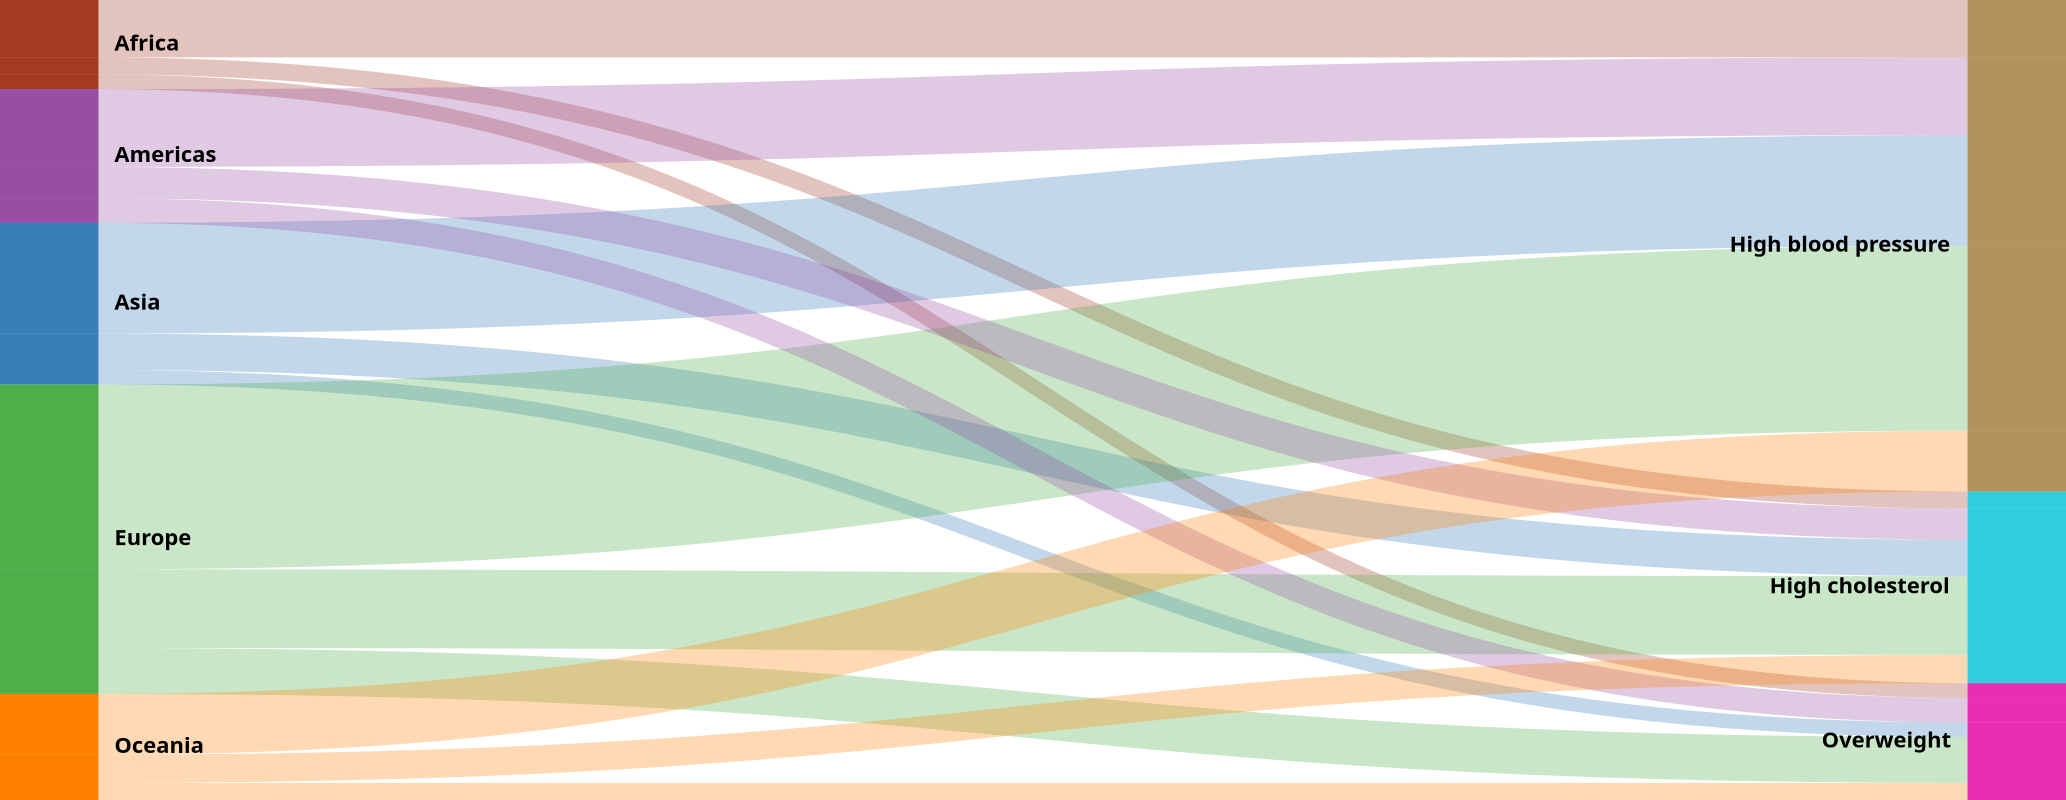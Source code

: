 {
  "$schema": "https://vega.github.io/schema/vega/v5.2.json",
  "height": 400,
  "width": 1033,
  "data": [
    {
      "name": "rawData",
      "values": [
        {"key": {"stk1": "Africa", "stk2": "Overweight"}, "doc_count": 18.46515189},
        {"key": {"stk1": "Africa", "stk2": "High cholesterol"}, "doc_count": 21.33667496},
        {"key": {"stk1": "Africa", "stk2": "High blood pressure"}, "doc_count": 71.80356991},
        
        {"key": {"stk1": "Asia", "stk2": "Overweight"}, "doc_count": 18.1767739},
        {"key": {"stk1": "Asia", "stk2": "High cholesterol"}, "doc_count": 45.59135015},
        {"key": {"stk1": "Asia", "stk2": "High blood pressure"}, "doc_count": 138.5420835},
    
        {"key": {"stk1": "Europe", "stk2": "Overweight"}, "doc_count": 57.43045208},  
        {"key": {"stk1": "Europe", "stk2": "High cholesterol"}, "doc_count": 98.44513899},  
        {"key": {"stk1": "Europe", "stk2": "High blood pressure"}, "doc_count": 231.3738989},
    
        {"key": {"stk1": "Americas", "stk2": "Overweight"}, "doc_count": 30.86000948},
        {"key": {"stk1": "Americas", "stk2": "High cholesterol"}, "doc_count": 39.147412},
        {"key": {"stk1": "Americas", "stk2": "High blood pressure"}, "doc_count": 97.32259534},
    
        {"key": {"stk1": "Oceania", "stk2": "Overweight"}, "doc_count": 21.37079302},
        {"key": {"stk1": "Oceania", "stk2": "High cholesterol"}, "doc_count": 35.41810627},
        {"key": {"stk1": "Oceania", "stk2": "High blood pressure"}, "doc_count": 76.08776847}
      ],
      "transform": [
        {"type": "formula", "expr": "datum.key.stk1", "as": "stk1"},
        {"type": "formula", "expr": "datum.key.stk2", "as": "stk2"},
        {"type": "formula", "expr": "datum.doc_count", "as": "size"}
      ]
    },
    {
      "name": "nodes",
      "source": "rawData",
      "transform": [
        {
          "type": "filter",
          "expr": "!groupSelector || groupSelector.stk1 == datum.stk1 || groupSelector.stk2 == datum.stk2"
        },
        {"type": "formula", "expr": "datum.stk1+datum.stk2", "as": "key"},
        {"type": "fold", "fields": ["stk1", "stk2"], "as": ["stack", "grpId"]},
        {
          "type": "formula",
          "expr": "datum.stack == 'stk1' ? datum.stk1+' '+datum.stk2 : datum.stk2+' '+datum.stk1",
          "as": "sortField"
        },
        {
          "type": "stack",
          "groupby": ["stack"],
          "sort": {"field": "sortField", "order": "descending"},
          "field": "size"
        },
        {"type": "formula", "expr": "(datum.y0+datum.y1)/2", "as": "yc"}
      ]
    },
    {
      "name": "groups",
      "source": "nodes",
      "transform": [
        {
          "type": "aggregate",
          "groupby": ["stack", "grpId"],
          "fields": ["size"],
          "ops": ["sum"],
          "as": ["total"]
        },
        {
          "type": "stack",
          "groupby": ["stack"],
          "sort": {"field": "grpId", "order": "descending"},
          "field": "total"
        },
        {"type": "formula", "expr": "scale('y', datum.y0)", "as": "scaledY0"},
        {"type": "formula", "expr": "scale('y', datum.y1)", "as": "scaledY1"},
        {
          "type": "formula",
          "expr": "datum.stack == 'stk1'",
          "as": "rightLabel"
        },
        {
          "type": "formula",
          "expr": "datum.total/domain('y')[1]",
          "as": "percentage"
        }
      ]
    },
    {
      "name": "destinationNodes",
      "source": "nodes",
      "transform": [{"type": "filter", "expr": "datum.stack == 'stk2'"}]
    },
    {
      "name": "edges",
      "source": "nodes",
      "transform": [
        {"type": "filter", "expr": "datum.stack == 'stk1'"},
        {
          "type": "lookup",
          "from": "destinationNodes",
          "key": "key",
          "fields": ["key"],
          "as": ["target"]
        },
        {
          "type": "linkpath",
          "orient": "horizontal",
          "shape": "diagonal",
          "sourceY": {"expr": "scale('y', datum.yc)"},
          "sourceX": {"expr": "scale('x', 'stk1') + bandwidth('x')"},
          "targetY": {"expr": "scale('y', datum.target.yc)"},
          "targetX": {"expr": "scale('x', 'stk2')"}
        },
        {
          "type": "formula",
          "expr": "range('y')[0]-scale('y', datum.size)",
          "as": "strokeWidth"
        },
        {
          "type": "formula",
          "expr": "datum.size/domain('y')[1]",
          "as": "percentage"
        }
      ]
    }
  ],
  "scales": [
    {
      "name": "x",
      "type": "band",
      "range": "width",
      "domain": ["stk1", "stk2"],
      "paddingOuter": 0,
      "paddingInner": 0.95
    },
    {
      "name": "y",
      "type": "linear",
      "range": "height",
      "domain": {"data": "nodes", "field": "y1"}
    },
    {
      "name": "color",
      "type": "ordinal",
      "range": [
        "#a53922",
        "#377eb8",
        "#4daf4a",
        "#984ea3",
        "#ff7f00"
      ],
      "domain": {"data": "rawData", "field": "stk1"}
    },
    {
      "name": "color2",
      "type": "ordinal",
      "range": [
        "#ea2eb4",
        "#2ecde0",
        "#b1935e"
      ],
      "domain": {"data": "rawData", "field": "stk2"}
    },    
    {
      "name": "stackNames",
      "type": "ordinal",
      "range": ["Continent", "Risk Factor"],
      "domain": ["stk1", "stk2"]
    }
  ],
"axes": [
    {
      "orient": "bottom",
      "scale": "x",
      "domain": false,
      "ticks": false,
      "labels": false,
      "encode": {
        "labels": {
          "update": {"text": {"scale": "stackNames", "field": "value"}}
        }
      }
    },
    {
      "orient": "left",
      "scale": "y",
      "domain": false,
      "ticks": false,
      "labels": false
    }
  ],
  "marks": [
    {
      "type": "path",
      "name": "edgeMark",
      "from": {"data": "edges"},
      "clip": true,
      "encode": {
        "update": {
          "stroke": [
            {
              "test": "groupSelector && groupSelector.stack=='stk1'",
              "scale": "color",
              "field": "stk2"
            },
            {"scale": "color", "field": "stk1"}
          ],
          "strokeWidth": {"field": "strokeWidth"},
          "path": {"field": "path"},
          "strokeOpacity": {
            "signal": "!groupSelector && (groupHover.stk1 == datum.stk1 || groupHover.stk2 == datum.stk2) ? 0.9 : 0.3"
          },
          "zindex": {
            "signal": "!groupSelector && (groupHover.stk1 == datum.stk1 || groupHover.stk2 == datum.stk2) ? 1 : 0"
          },
          "tooltip": {
            "signal": "{'Continent': datum.stk1, 'Risk Factor': datum.stk2, 'Death Rate (per 100,000 People)': format(datum.size, ',.2f')}"
          }
        },
        "hover": {"strokeOpacity": {"value": 1}}
      }
    },
    {
      "type": "rect",
      "name": "groupMark",
      "from": {"data": "groups"},
      "encode": {
        "enter": {
          "fill": [
            {
              "test": "datum.stack == 'stk1'",
              "scale": "color",
              "field": "grpId"
            },
            {
              "test": "datum.stack == 'stk2'",
              "scale": "color2",
              "field": "grpId"
            }
          ],
          "width": {"scale": "x", "band": 1}
        },
        "update": {
          "x": {"scale": "x", "field": "stack"},
          "y": {"field": "scaledY0"},
          "y2": {"field": "scaledY1"},
          "fillOpacity": {"value": 0.6},
          "tooltip": {
            "signal": "datum.grpId + '   ' + format(datum.total, ',.0f') + '   (' + format(datum.percentage, '.1%') + ')'"
          }
        },
        "hover": {
          "fillOpacity": {"value": 1}
        }
      }
    },    
    {
      "type": "text",
      "from": {"data": "groups"},
      "interactive": false,
      "encode": {
        "update": {
          "x": {
            "signal": "scale('x', datum.stack) + (datum.rightLabel ? bandwidth('x') + 8 : -8)"
          },
          "yc": {"signal": "(datum.scaledY0 + datum.scaledY1)/2"},
          "align": {"signal": "datum.rightLabel ? 'left' : 'right'"},
          "baseline": {"value": "middle"},
          "fontWeight": {"value": "bold"},
          "text": {
            "signal": "abs(datum.scaledY0-datum.scaledY1) > 13 ? datum.grpId : ''"
          }
        }
      }
    },
    {
      "type": "group",
      "data": [
        {
          "name": "dataForShowAll",
          "values": [{}],
          "transform": [{"type": "filter", "expr": "groupSelector"}]
        }
      ],
      "encode": {
        "enter": {
          "xc": {"signal": "width/2"},
          "y": {"value": 30},
          "width": {"value": 80},
          "height": {"value": 30}
        }
      },
      "marks": [
        {
          "type": "group",
          "name": "groupReset",
          "from": {"data": "dataForShowAll"},
          "encode": {
            "enter": {
              "cornerRadius": {"value": 6},
              "fill": {"value": "#f5f5f5"},
              "stroke": {"value": "#c1c1c1"},
              "strokeWidth": {"value": 2},
              "height": {"field": {"group": "height"}},
              "width": {"field": {"group": "width"}}
            },
            "update": {"opacity": {"value": 1}},
            "hover": {"opacity": {"value": 0.7}}
          },
          "marks": [
            {
              "type": "text",
              "interactive": false,
              "encode": {
                "enter": {
                  "xc": {"field": {"group": "width"}, "mult": 0.5},
                  "yc": {
                    "field": {"group": "height"},
                    "mult": 0.5,
                    "offset": 2
                  },
                  "align": {"value": "center"},
                  "baseline": {"value": "middle"},
                  "fontWeight": {"value": "bold"},
                  "text": {"value": "Show All"}
                }
              }
            }
          ]
        }
      ]
    },
    {
      "type": "rect",
      "from": {"data": "nodes"},
      "encode": {
        "enter": {
          "width": {"scale": "x", "band": 1},
          "x": {"scale": "x", "field": "stack"},
          "y": {"field": "y0", "scale": "y"},
          "y2": {"field": "y1", "scale": "y"},
          "fill": [
            {
              "test": "datum.stack == 'stk1'",
              "scale": "color",
              "field": "stk1"
            },
            {
              "test": "datum.stack == 'stk2'",
              "scale": "color2",
              "field": "stk2"
            }
          ]
        }
      }
    }    
  ],
  "signals": [
    {
      "name": "groupHover",
      "value": {},
      "on": [
        {
          "events": "@groupMark:mouseover",
          "update": "{stk1:datum.stack=='stk1' && datum.grpId, stk2:datum.stack=='stk2' && datum.grpId}"
        },
        {"events": "mouseout", "update": "{}"}
      ]
    },
    {
      "name": "groupSelector",
      "value": false,
      "on": [
        {
          "events": "@groupMark:click!",
          "update": "{stack:datum.stack, stk1:datum.stack=='stk1' && datum.grpId, stk2:datum.stack=='stk2' && datum.grpId}"
        },
        {
          "events": [
            {"type": "click", "markname": "groupReset"},
            {"type": "dblclick"}
          ],
          "update": "false"
        }
      ]
    }
  ]
}